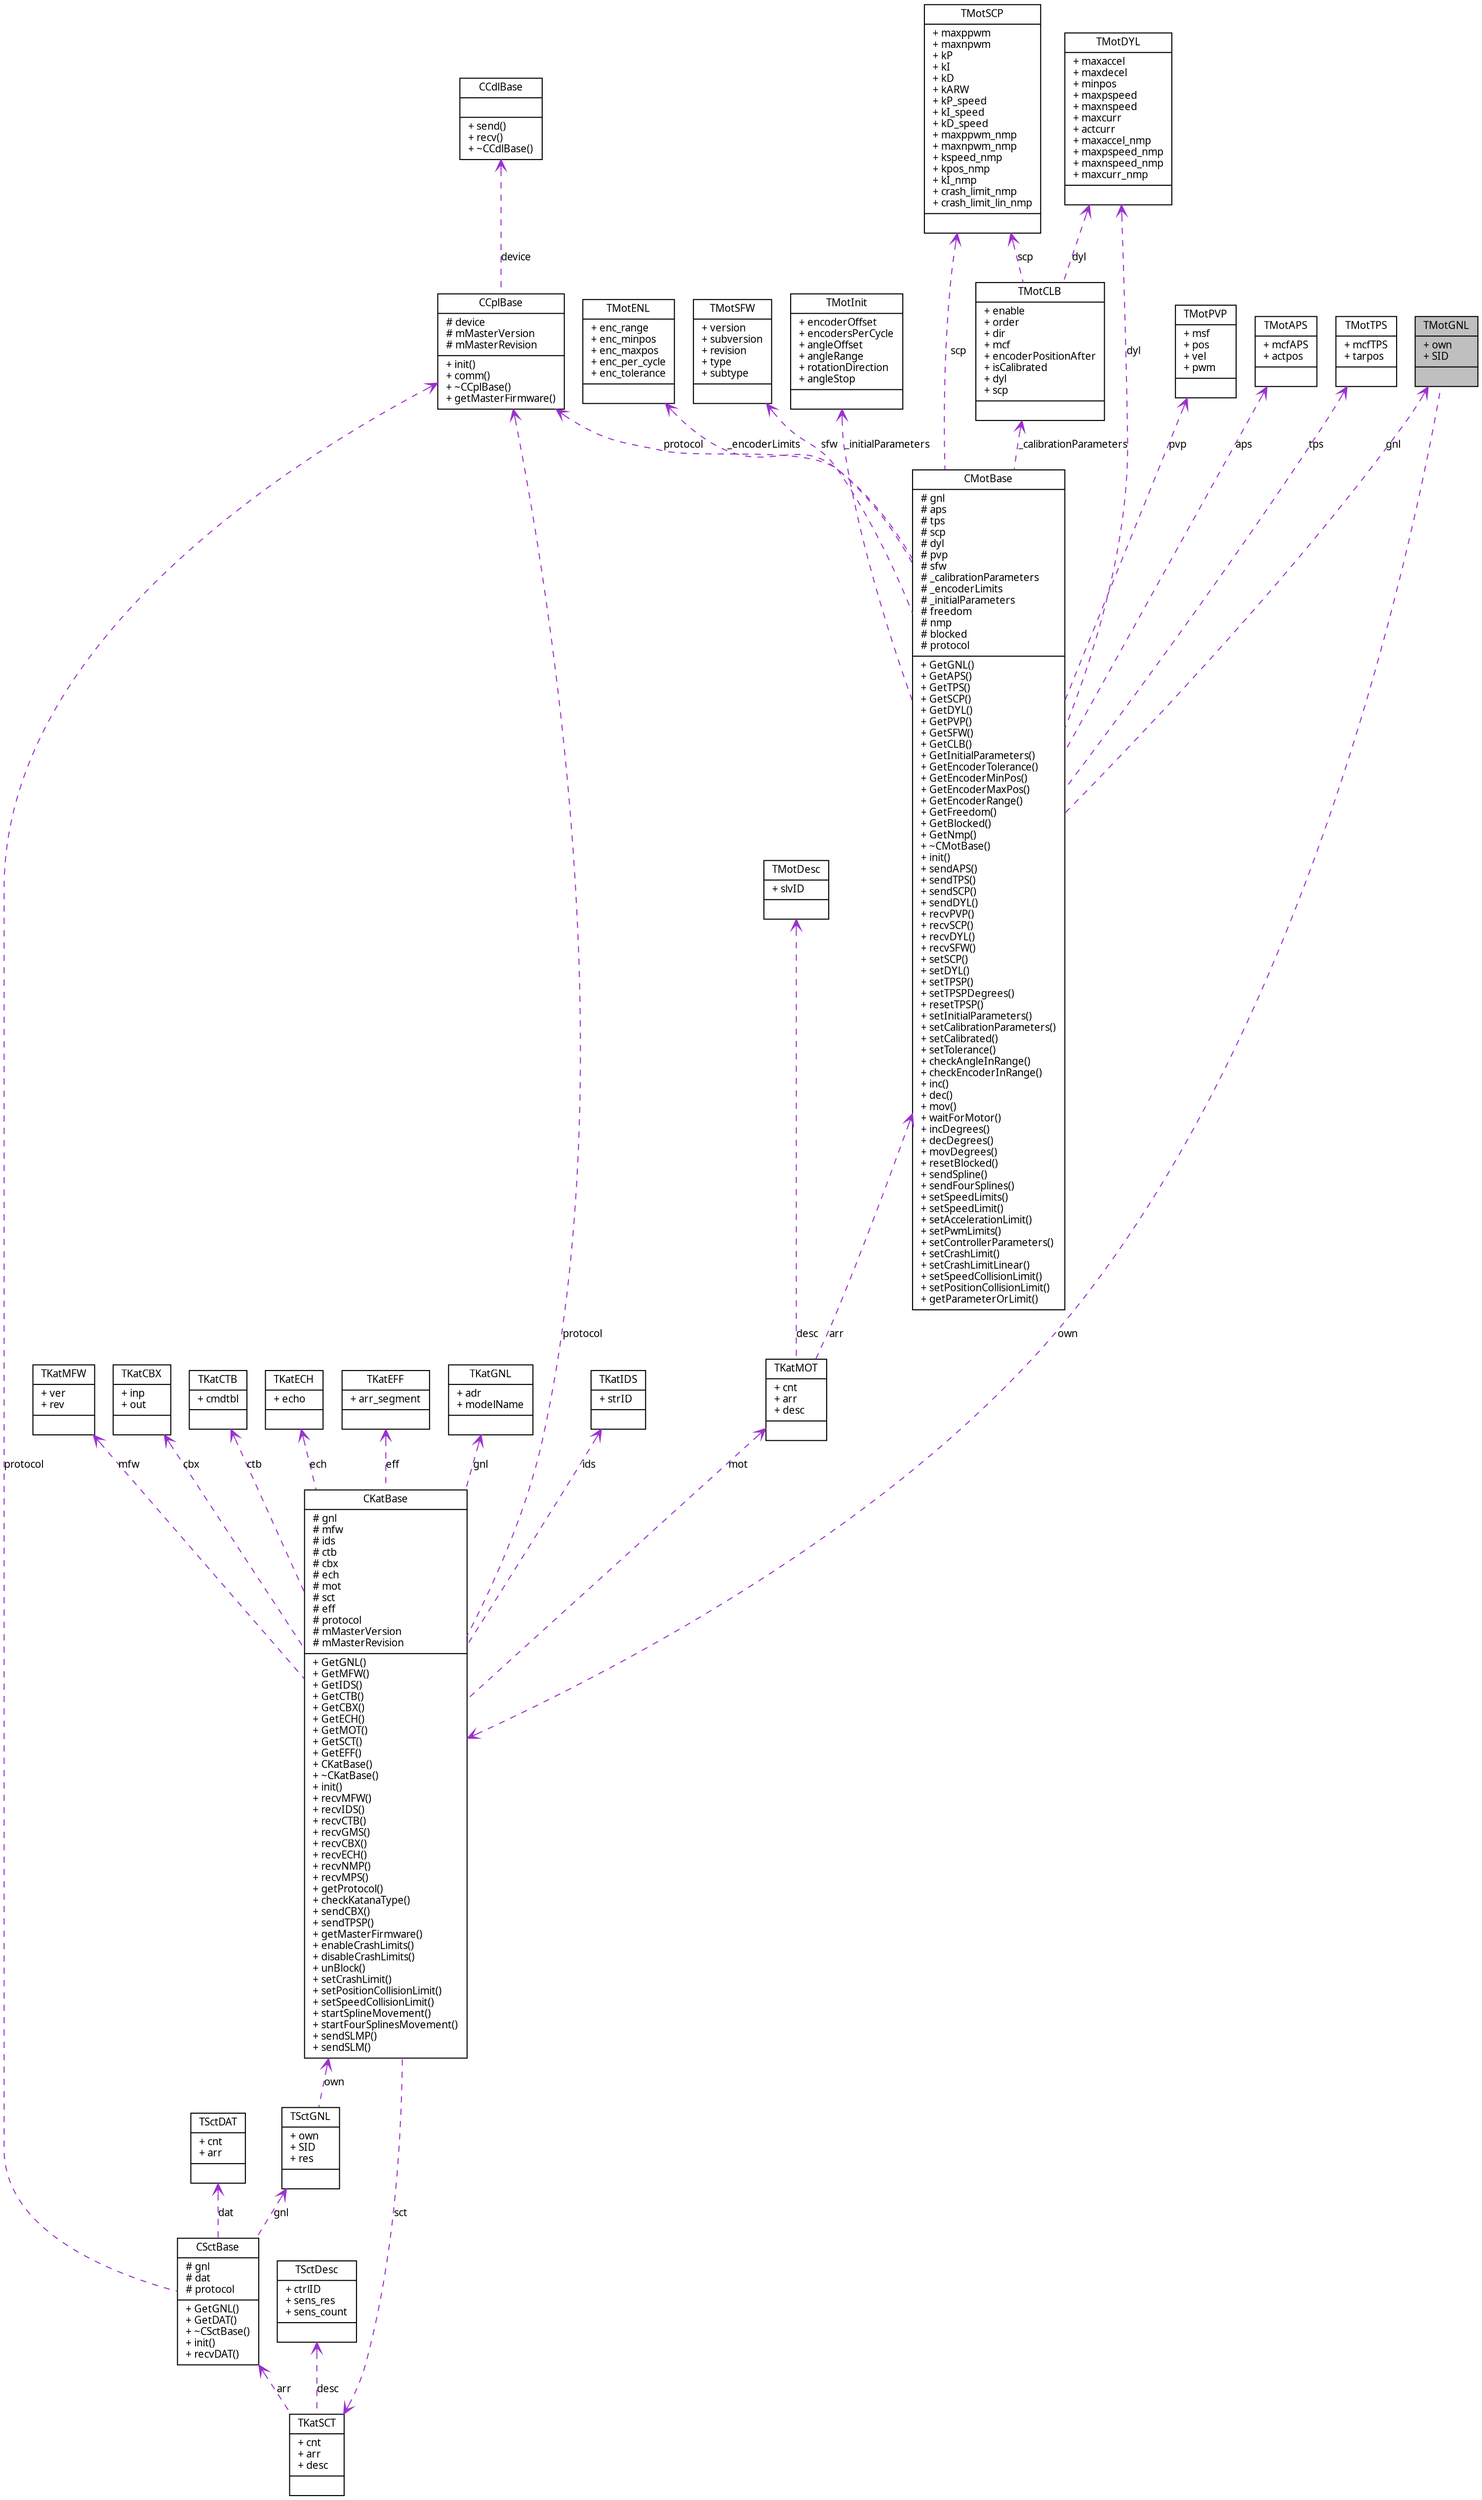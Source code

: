 digraph G
{
  edge [fontname="FreeSans.ttf",fontsize=10,labelfontname="FreeSans.ttf",labelfontsize=10];
  node [fontname="FreeSans.ttf",fontsize=10,shape=record];
  Node1 [label="{TMotGNL\n|+ own\l+ SID\l|}",height=0.2,width=0.4,color="black", fillcolor="grey75", style="filled" fontcolor="black"];
  Node2 -> Node1 [dir=back,color="darkorchid3",fontsize=10,style="dashed",label="own",arrowtail="open",fontname="FreeSans.ttf"];
  Node2 [label="{CKatBase\n|# gnl\l# mfw\l# ids\l# ctb\l# cbx\l# ech\l# mot\l# sct\l# eff\l# protocol\l# mMasterVersion\l# mMasterRevision\l|+ GetGNL()\l+ GetMFW()\l+ GetIDS()\l+ GetCTB()\l+ GetCBX()\l+ GetECH()\l+ GetMOT()\l+ GetSCT()\l+ GetEFF()\l+ CKatBase()\l+ ~CKatBase()\l+ init()\l+ recvMFW()\l+ recvIDS()\l+ recvCTB()\l+ recvGMS()\l+ recvCBX()\l+ recvECH()\l+ recvNMP()\l+ recvMPS()\l+ getProtocol()\l+ checkKatanaType()\l+ sendCBX()\l+ sendTPSP()\l+ getMasterFirmware()\l+ enableCrashLimits()\l+ disableCrashLimits()\l+ unBlock()\l+ setCrashLimit()\l+ setPositionCollisionLimit()\l+ setSpeedCollisionLimit()\l+ startSplineMovement()\l+ startFourSplinesMovement()\l+ sendSLMP()\l+ sendSLM()\l}",height=0.2,width=0.4,color="black", fillcolor="white", style="filled",URL="$classCKatBase.html",tooltip="Base Katana class."];
  Node3 -> Node2 [dir=back,color="darkorchid3",fontsize=10,style="dashed",label="mfw",arrowtail="open",fontname="FreeSans.ttf"];
  Node3 [label="{TKatMFW\n|+ ver\l+ rev\l|}",height=0.2,width=0.4,color="black", fillcolor="white", style="filled",URL="$structTKatMFW.html",tooltip="[MFW] master firmware version/revision number"];
  Node4 -> Node2 [dir=back,color="darkorchid3",fontsize=10,style="dashed",label="cbx",arrowtail="open",fontname="FreeSans.ttf"];
  Node4 [label="{TKatCBX\n|+ inp\l+ out\l|}",height=0.2,width=0.4,color="black", fillcolor="white", style="filled",URL="$structTKatCBX.html",tooltip="[CBX] connector box"];
  Node5 -> Node2 [dir=back,color="darkorchid3",fontsize=10,style="dashed",label="sct",arrowtail="open",fontname="FreeSans.ttf"];
  Node5 [label="{TKatSCT\n|+ cnt\l+ arr\l+ desc\l|}",height=0.2,width=0.4,color="black", fillcolor="white", style="filled",URL="$structTKatSCT.html",tooltip="[SCT] every sens ctrl&#39;s attributes"];
  Node6 -> Node5 [dir=back,color="darkorchid3",fontsize=10,style="dashed",label="desc",arrowtail="open",fontname="FreeSans.ttf"];
  Node6 [label="{TSctDesc\n|+ ctrlID\l+ sens_res\l+ sens_count\l|}",height=0.2,width=0.4,color="black", fillcolor="white", style="filled",URL="$structTSctDesc.html",tooltip="sensor controller description (partly)"];
  Node7 -> Node5 [dir=back,color="darkorchid3",fontsize=10,style="dashed",label="arr",arrowtail="open",fontname="FreeSans.ttf"];
  Node7 [label="{CSctBase\n|# gnl\l# dat\l# protocol\l|+ GetGNL()\l+ GetDAT()\l+ ~CSctBase()\l+ init()\l+ recvDAT()\l}",height=0.2,width=0.4,color="black", fillcolor="white", style="filled",URL="$classCSctBase.html",tooltip="Sensor Controller class."];
  Node8 -> Node7 [dir=back,color="darkorchid3",fontsize=10,style="dashed",label="gnl",arrowtail="open",fontname="FreeSans.ttf"];
  Node8 [label="{TSctGNL\n|+ own\l+ SID\l+ res\l|}",height=0.2,width=0.4,color="black", fillcolor="white", style="filled",URL="$structTSctGNL.html",tooltip="[GNL] controller generals"];
  Node2 -> Node8 [dir=back,color="darkorchid3",fontsize=10,style="dashed",label="own",arrowtail="open",fontname="FreeSans.ttf"];
  Node9 -> Node7 [dir=back,color="darkorchid3",fontsize=10,style="dashed",label="dat",arrowtail="open",fontname="FreeSans.ttf"];
  Node9 [label="{TSctDAT\n|+ cnt\l+ arr\l|}",height=0.2,width=0.4,color="black", fillcolor="white", style="filled",URL="$structTSctDAT.html",tooltip="[DAT] sensor data"];
  Node10 -> Node7 [dir=back,color="darkorchid3",fontsize=10,style="dashed",label="protocol",arrowtail="open",fontname="FreeSans.ttf"];
  Node10 [label="{CCplBase\n|# device\l# mMasterVersion\l# mMasterRevision\l|+ init()\l+ comm()\l+ ~CCplBase()\l+ getMasterFirmware()\l}",height=0.2,width=0.4,color="black", fillcolor="white", style="filled",URL="$classCCplBase.html",tooltip="Abstract base class for protocol definiton."];
  Node11 -> Node10 [dir=back,color="darkorchid3",fontsize=10,style="dashed",label="device",arrowtail="open",fontname="FreeSans.ttf"];
  Node11 [label="{CCdlBase\n||+ send()\l+ recv()\l+ ~CCdlBase()\l}",height=0.2,width=0.4,color="black", fillcolor="white", style="filled",URL="$classCCdlBase.html",tooltip="Abstract base class for devices."];
  Node12 -> Node2 [dir=back,color="darkorchid3",fontsize=10,style="dashed",label="ctb",arrowtail="open",fontname="FreeSans.ttf"];
  Node12 [label="{TKatCTB\n|+ cmdtbl\l|}",height=0.2,width=0.4,color="black", fillcolor="white", style="filled",URL="$structTKatCTB.html",tooltip="[CTB] command table defined in the firmware"];
  Node13 -> Node2 [dir=back,color="darkorchid3",fontsize=10,style="dashed",label="ech",arrowtail="open",fontname="FreeSans.ttf"];
  Node13 [label="{TKatECH\n|+ echo\l|}",height=0.2,width=0.4,color="black", fillcolor="white", style="filled",URL="$structTKatECH.html",tooltip="[ECH] echo"];
  Node14 -> Node2 [dir=back,color="darkorchid3",fontsize=10,style="dashed",label="eff",arrowtail="open",fontname="FreeSans.ttf"];
  Node14 [label="{TKatEFF\n|+ arr_segment\l|}",height=0.2,width=0.4,color="black", fillcolor="white", style="filled",URL="$structTKatEFF.html",tooltip="Inverse Kinematics structure of the endeffektor."];
  Node15 -> Node2 [dir=back,color="darkorchid3",fontsize=10,style="dashed",label="gnl",arrowtail="open",fontname="FreeSans.ttf"];
  Node15 [label="{TKatGNL\n|+ adr\l+ modelName\l|}",height=0.2,width=0.4,color="black", fillcolor="white", style="filled",URL="$structTKatGNL.html",tooltip="[GNL] general robot attributes"];
  Node16 -> Node2 [dir=back,color="darkorchid3",fontsize=10,style="dashed",label="mot",arrowtail="open",fontname="FreeSans.ttf"];
  Node16 [label="{TKatMOT\n|+ cnt\l+ arr\l+ desc\l|}",height=0.2,width=0.4,color="black", fillcolor="white", style="filled",URL="$structTKatMOT.html",tooltip="[MOT] every motor&#39;s attributes"];
  Node17 -> Node16 [dir=back,color="darkorchid3",fontsize=10,style="dashed",label="desc",arrowtail="open",fontname="FreeSans.ttf"];
  Node17 [label="{TMotDesc\n|+ slvID\l|}",height=0.2,width=0.4,color="black", fillcolor="white", style="filled",URL="$structTMotDesc.html",tooltip="motor description (partly)"];
  Node18 -> Node16 [dir=back,color="darkorchid3",fontsize=10,style="dashed",label="arr",arrowtail="open",fontname="FreeSans.ttf"];
  Node18 [label="{CMotBase\n|# gnl\l# aps\l# tps\l# scp\l# dyl\l# pvp\l# sfw\l# _calibrationParameters\l# _encoderLimits\l# _initialParameters\l# freedom\l# nmp\l# blocked\l# protocol\l|+ GetGNL()\l+ GetAPS()\l+ GetTPS()\l+ GetSCP()\l+ GetDYL()\l+ GetPVP()\l+ GetSFW()\l+ GetCLB()\l+ GetInitialParameters()\l+ GetEncoderTolerance()\l+ GetEncoderMinPos()\l+ GetEncoderMaxPos()\l+ GetEncoderRange()\l+ GetFreedom()\l+ GetBlocked()\l+ GetNmp()\l+ ~CMotBase()\l+ init()\l+ sendAPS()\l+ sendTPS()\l+ sendSCP()\l+ sendDYL()\l+ recvPVP()\l+ recvSCP()\l+ recvDYL()\l+ recvSFW()\l+ setSCP()\l+ setDYL()\l+ setTPSP()\l+ setTPSPDegrees()\l+ resetTPSP()\l+ setInitialParameters()\l+ setCalibrationParameters()\l+ setCalibrated()\l+ setTolerance()\l+ checkAngleInRange()\l+ checkEncoderInRange()\l+ inc()\l+ dec()\l+ mov()\l+ waitForMotor()\l+ incDegrees()\l+ decDegrees()\l+ movDegrees()\l+ resetBlocked()\l+ sendSpline()\l+ sendFourSplines()\l+ setSpeedLimits()\l+ setSpeedLimit()\l+ setAccelerationLimit()\l+ setPwmLimits()\l+ setControllerParameters()\l+ setCrashLimit()\l+ setCrashLimitLinear()\l+ setSpeedCollisionLimit()\l+ setPositionCollisionLimit()\l+ getParameterOrLimit()\l}",height=0.2,width=0.4,color="black", fillcolor="white", style="filled",URL="$classCMotBase.html",tooltip="Motor class."];
  Node19 -> Node18 [dir=back,color="darkorchid3",fontsize=10,style="dashed",label="_encoderLimits",arrowtail="open",fontname="FreeSans.ttf"];
  Node19 [label="{TMotENL\n|+ enc_range\l+ enc_minpos\l+ enc_maxpos\l+ enc_per_cycle\l+ enc_tolerance\l|}",height=0.2,width=0.4,color="black", fillcolor="white", style="filled",URL="$structTMotENL.html",tooltip="[ENL] limits in encoder values (INTERNAL STRUCTURE!)"];
  Node20 -> Node18 [dir=back,color="darkorchid3",fontsize=10,style="dashed",label="sfw",arrowtail="open",fontname="FreeSans.ttf"];
  Node20 [label="{TMotSFW\n|+ version\l+ subversion\l+ revision\l+ type\l+ subtype\l|}",height=0.2,width=0.4,color="black", fillcolor="white", style="filled",URL="$structTMotSFW.html",tooltip="[SFW] slave firmware"];
  Node1 -> Node18 [dir=back,color="darkorchid3",fontsize=10,style="dashed",label="gnl",arrowtail="open",fontname="FreeSans.ttf"];
  Node21 -> Node18 [dir=back,color="darkorchid3",fontsize=10,style="dashed",label="_initialParameters",arrowtail="open",fontname="FreeSans.ttf"];
  Node21 [label="{TMotInit\n|+ encoderOffset\l+ encodersPerCycle\l+ angleOffset\l+ angleRange\l+ rotationDirection\l+ angleStop\l|}",height=0.2,width=0.4,color="black", fillcolor="white", style="filled",URL="$structTMotInit.html",tooltip="Initial motor parameters."];
  Node22 -> Node18 [dir=back,color="darkorchid3",fontsize=10,style="dashed",label="_calibrationParameters",arrowtail="open",fontname="FreeSans.ttf"];
  Node22 [label="{TMotCLB\n|+ enable\l+ order\l+ dir\l+ mcf\l+ encoderPositionAfter\l+ isCalibrated\l+ dyl\l+ scp\l|}",height=0.2,width=0.4,color="black", fillcolor="white", style="filled",URL="$structTMotCLB.html",tooltip="Calibration structure for single motors."];
  Node23 -> Node22 [dir=back,color="darkorchid3",fontsize=10,style="dashed",label="scp",arrowtail="open",fontname="FreeSans.ttf"];
  Node23 [label="{TMotSCP\n|+ maxppwm\l+ maxnpwm\l+ kP\l+ kI\l+ kD\l+ kARW\l+ kP_speed\l+ kI_speed\l+ kD_speed\l+ maxppwm_nmp\l+ maxnpwm_nmp\l+ kspeed_nmp\l+ kpos_nmp\l+ kI_nmp\l+ crash_limit_nmp\l+ crash_limit_lin_nmp\l|}",height=0.2,width=0.4,color="black", fillcolor="white", style="filled",URL="$structTMotSCP.html",tooltip="[SCP] static controller parameters"];
  Node24 -> Node22 [dir=back,color="darkorchid3",fontsize=10,style="dashed",label="dyl",arrowtail="open",fontname="FreeSans.ttf"];
  Node24 [label="{TMotDYL\n|+ maxaccel\l+ maxdecel\l+ minpos\l+ maxpspeed\l+ maxnspeed\l+ maxcurr\l+ actcurr\l+ maxaccel_nmp\l+ maxpspeed_nmp\l+ maxnspeed_nmp\l+ maxcurr_nmp\l|}",height=0.2,width=0.4,color="black", fillcolor="white", style="filled",URL="$structTMotDYL.html",tooltip="[DYL] dynamic limits"];
  Node25 -> Node18 [dir=back,color="darkorchid3",fontsize=10,style="dashed",label="pvp",arrowtail="open",fontname="FreeSans.ttf"];
  Node25 [label="{TMotPVP\n|+ msf\l+ pos\l+ vel\l+ pwm\l|}",height=0.2,width=0.4,color="black", fillcolor="white", style="filled",URL="$structTMotPVP.html",tooltip="[PVP] position, velocity, pulse width modulation"];
  Node26 -> Node18 [dir=back,color="darkorchid3",fontsize=10,style="dashed",label="aps",arrowtail="open",fontname="FreeSans.ttf"];
  Node26 [label="{TMotAPS\n|+ mcfAPS\l+ actpos\l|}",height=0.2,width=0.4,color="black", fillcolor="white", style="filled",URL="$structTMotAPS.html",tooltip="[APS] actual position"];
  Node23 -> Node18 [dir=back,color="darkorchid3",fontsize=10,style="dashed",label="scp",arrowtail="open",fontname="FreeSans.ttf"];
  Node27 -> Node18 [dir=back,color="darkorchid3",fontsize=10,style="dashed",label="tps",arrowtail="open",fontname="FreeSans.ttf"];
  Node27 [label="{TMotTPS\n|+ mcfTPS\l+ tarpos\l|}",height=0.2,width=0.4,color="black", fillcolor="white", style="filled",URL="$structTMotTPS.html",tooltip="[TPS] target position"];
  Node10 -> Node18 [dir=back,color="darkorchid3",fontsize=10,style="dashed",label="protocol",arrowtail="open",fontname="FreeSans.ttf"];
  Node24 -> Node18 [dir=back,color="darkorchid3",fontsize=10,style="dashed",label="dyl",arrowtail="open",fontname="FreeSans.ttf"];
  Node28 -> Node2 [dir=back,color="darkorchid3",fontsize=10,style="dashed",label="ids",arrowtail="open",fontname="FreeSans.ttf"];
  Node28 [label="{TKatIDS\n|+ strID\l|}",height=0.2,width=0.4,color="black", fillcolor="white", style="filled",URL="$structTKatIDS.html",tooltip="[IDS] identification string"];
  Node10 -> Node2 [dir=back,color="darkorchid3",fontsize=10,style="dashed",label="protocol",arrowtail="open",fontname="FreeSans.ttf"];
}
